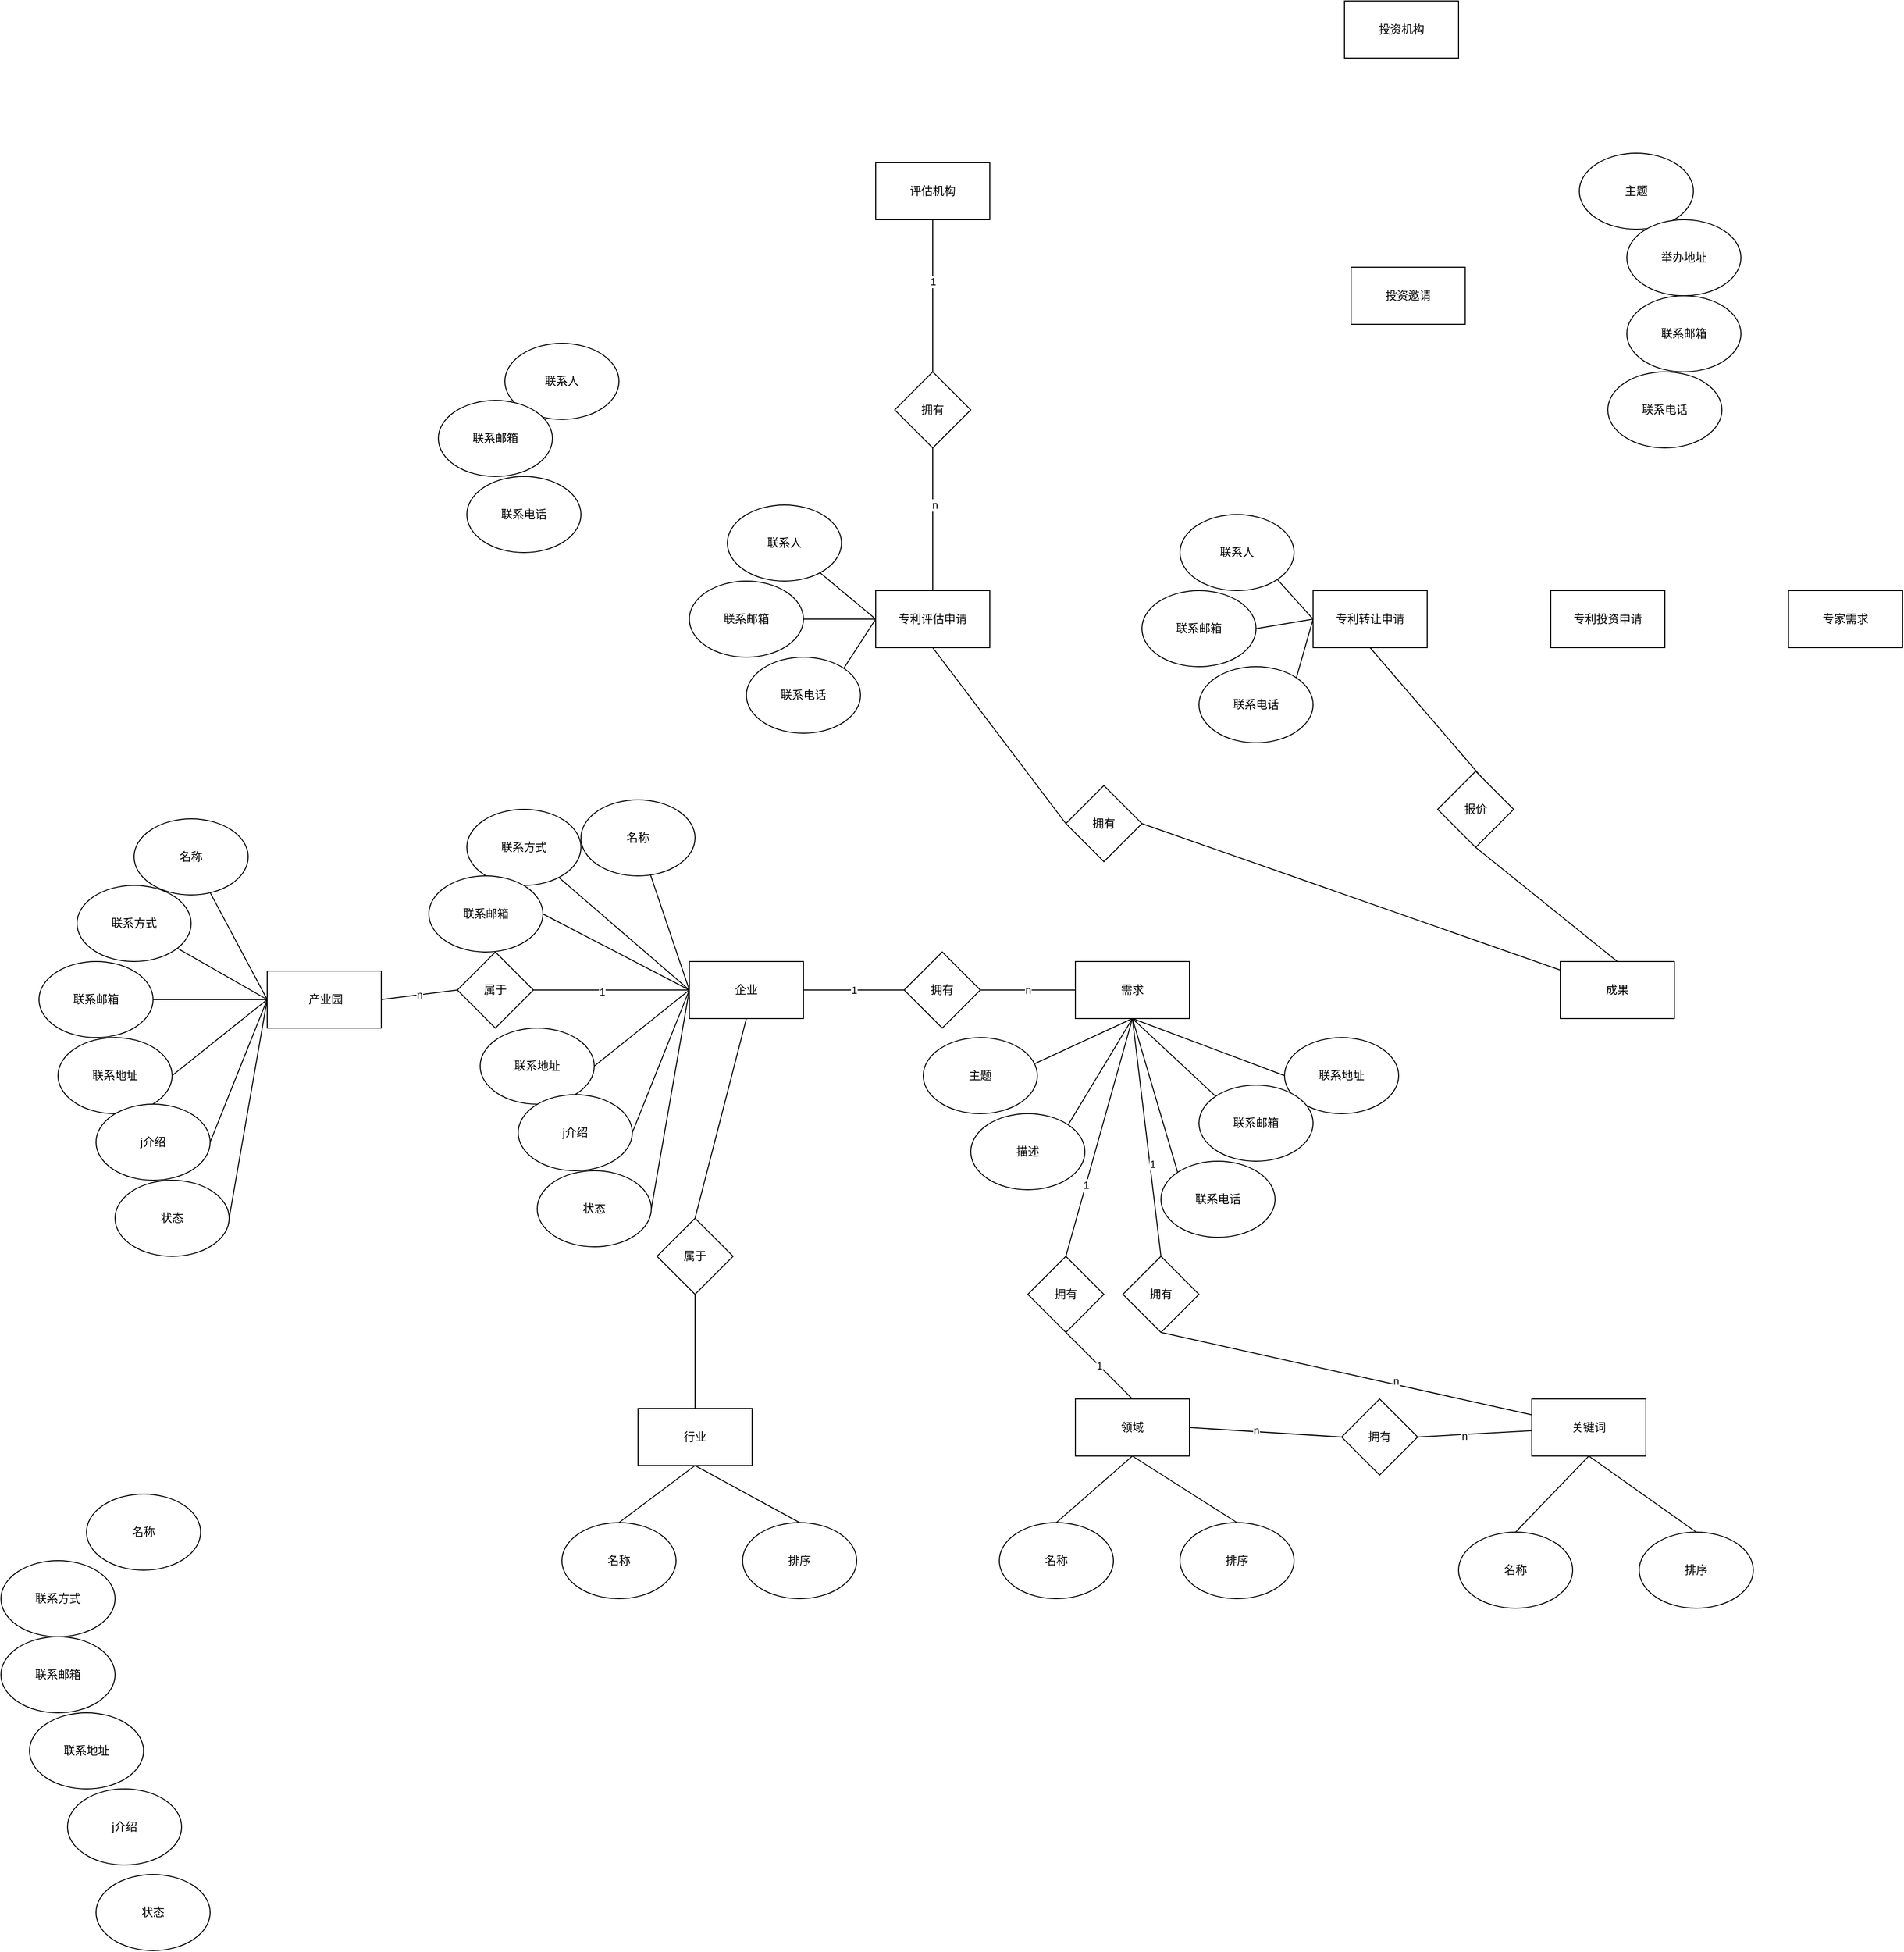 <mxfile version="14.9.8" type="github">
  <diagram id="YEA70oe7kTSdyKRm6zXA" name="Page-1">
    <mxGraphModel dx="2249" dy="1931" grid="1" gridSize="10" guides="1" tooltips="1" connect="1" arrows="1" fold="1" page="1" pageScale="1" pageWidth="827" pageHeight="1169" math="0" shadow="0">
      <root>
        <mxCell id="0" />
        <mxCell id="1" parent="0" />
        <mxCell id="uKUocHzos3Ya5gMg2su9-61" style="edgeStyle=none;rounded=0;orthogonalLoop=1;jettySize=auto;html=1;exitX=0.5;exitY=1;exitDx=0;exitDy=0;entryX=0.5;entryY=0;entryDx=0;entryDy=0;endArrow=none;endFill=0;" parent="1" source="uKUocHzos3Ya5gMg2su9-1" target="uKUocHzos3Ya5gMg2su9-60" edge="1">
          <mxGeometry relative="1" as="geometry" />
        </mxCell>
        <mxCell id="uKUocHzos3Ya5gMg2su9-64" value="1" style="edgeStyle=none;rounded=0;orthogonalLoop=1;jettySize=auto;html=1;exitX=1;exitY=0.5;exitDx=0;exitDy=0;endArrow=none;endFill=0;" parent="1" source="uKUocHzos3Ya5gMg2su9-1" target="uKUocHzos3Ya5gMg2su9-63" edge="1">
          <mxGeometry relative="1" as="geometry" />
        </mxCell>
        <mxCell id="uKUocHzos3Ya5gMg2su9-1" value="企业" style="rounded=0;whiteSpace=wrap;html=1;" parent="1" vertex="1">
          <mxGeometry x="414" y="770" width="120" height="60" as="geometry" />
        </mxCell>
        <mxCell id="uKUocHzos3Ya5gMg2su9-31" style="rounded=0;orthogonalLoop=1;jettySize=auto;html=1;exitX=0;exitY=0.5;exitDx=0;exitDy=0;endArrow=none;endFill=0;" parent="1" source="uKUocHzos3Ya5gMg2su9-2" target="uKUocHzos3Ya5gMg2su9-17" edge="1">
          <mxGeometry relative="1" as="geometry" />
        </mxCell>
        <mxCell id="uKUocHzos3Ya5gMg2su9-32" style="edgeStyle=none;rounded=0;orthogonalLoop=1;jettySize=auto;html=1;exitX=0;exitY=0.5;exitDx=0;exitDy=0;endArrow=none;endFill=0;" parent="1" source="uKUocHzos3Ya5gMg2su9-2" target="uKUocHzos3Ya5gMg2su9-18" edge="1">
          <mxGeometry relative="1" as="geometry" />
        </mxCell>
        <mxCell id="uKUocHzos3Ya5gMg2su9-33" style="edgeStyle=none;rounded=0;orthogonalLoop=1;jettySize=auto;html=1;exitX=0;exitY=0.5;exitDx=0;exitDy=0;entryX=1;entryY=0.5;entryDx=0;entryDy=0;endArrow=none;endFill=0;" parent="1" source="uKUocHzos3Ya5gMg2su9-2" target="uKUocHzos3Ya5gMg2su9-19" edge="1">
          <mxGeometry relative="1" as="geometry" />
        </mxCell>
        <mxCell id="uKUocHzos3Ya5gMg2su9-51" value="n" style="edgeStyle=none;rounded=0;orthogonalLoop=1;jettySize=auto;html=1;exitX=1;exitY=0.5;exitDx=0;exitDy=0;entryX=0;entryY=0.5;entryDx=0;entryDy=0;endArrow=none;endFill=0;" parent="1" source="uKUocHzos3Ya5gMg2su9-2" target="uKUocHzos3Ya5gMg2su9-50" edge="1">
          <mxGeometry relative="1" as="geometry" />
        </mxCell>
        <mxCell id="uKUocHzos3Ya5gMg2su9-2" value="&amp;nbsp;产业园" style="rounded=0;whiteSpace=wrap;html=1;" parent="1" vertex="1">
          <mxGeometry x="-30" y="780" width="120" height="60" as="geometry" />
        </mxCell>
        <mxCell id="uKUocHzos3Ya5gMg2su9-56" style="edgeStyle=none;rounded=0;orthogonalLoop=1;jettySize=auto;html=1;exitX=0.5;exitY=1;exitDx=0;exitDy=0;entryX=0.5;entryY=0;entryDx=0;entryDy=0;endArrow=none;endFill=0;" parent="1" source="uKUocHzos3Ya5gMg2su9-4" target="uKUocHzos3Ya5gMg2su9-54" edge="1">
          <mxGeometry relative="1" as="geometry" />
        </mxCell>
        <mxCell id="uKUocHzos3Ya5gMg2su9-4" value="行业" style="rounded=0;whiteSpace=wrap;html=1;" parent="1" vertex="1">
          <mxGeometry x="360" y="1240" width="120" height="60" as="geometry" />
        </mxCell>
        <mxCell id="uKUocHzos3Ya5gMg2su9-96" style="edgeStyle=none;rounded=0;orthogonalLoop=1;jettySize=auto;html=1;exitX=0.5;exitY=1;exitDx=0;exitDy=0;entryX=0.967;entryY=0.35;entryDx=0;entryDy=0;entryPerimeter=0;endArrow=none;endFill=0;" parent="1" source="uKUocHzos3Ya5gMg2su9-5" target="uKUocHzos3Ya5gMg2su9-85" edge="1">
          <mxGeometry relative="1" as="geometry" />
        </mxCell>
        <mxCell id="uKUocHzos3Ya5gMg2su9-103" style="edgeStyle=none;rounded=0;orthogonalLoop=1;jettySize=auto;html=1;exitX=0.5;exitY=1;exitDx=0;exitDy=0;entryX=0.5;entryY=0;entryDx=0;entryDy=0;endArrow=none;endFill=0;" parent="1" source="uKUocHzos3Ya5gMg2su9-5" target="uKUocHzos3Ya5gMg2su9-101" edge="1">
          <mxGeometry relative="1" as="geometry" />
        </mxCell>
        <mxCell id="uKUocHzos3Ya5gMg2su9-105" value="1" style="edgeLabel;html=1;align=center;verticalAlign=middle;resizable=0;points=[];" parent="uKUocHzos3Ya5gMg2su9-103" vertex="1" connectable="0">
          <mxGeometry x="0.4" relative="1" as="geometry">
            <mxPoint as="offset" />
          </mxGeometry>
        </mxCell>
        <mxCell id="uKUocHzos3Ya5gMg2su9-107" style="edgeStyle=none;rounded=0;orthogonalLoop=1;jettySize=auto;html=1;exitX=0.5;exitY=1;exitDx=0;exitDy=0;entryX=0.5;entryY=0;entryDx=0;entryDy=0;endArrow=none;endFill=0;" parent="1" source="uKUocHzos3Ya5gMg2su9-5" target="uKUocHzos3Ya5gMg2su9-106" edge="1">
          <mxGeometry relative="1" as="geometry" />
        </mxCell>
        <mxCell id="uKUocHzos3Ya5gMg2su9-111" value="1" style="edgeLabel;html=1;align=center;verticalAlign=middle;resizable=0;points=[];" parent="uKUocHzos3Ya5gMg2su9-107" vertex="1" connectable="0">
          <mxGeometry x="0.226" y="2" relative="1" as="geometry">
            <mxPoint as="offset" />
          </mxGeometry>
        </mxCell>
        <mxCell id="uKUocHzos3Ya5gMg2su9-5" value="需求" style="rounded=0;whiteSpace=wrap;html=1;" parent="1" vertex="1">
          <mxGeometry x="820" y="770" width="120" height="60" as="geometry" />
        </mxCell>
        <mxCell id="uKUocHzos3Ya5gMg2su9-126" style="edgeStyle=none;rounded=0;orthogonalLoop=1;jettySize=auto;html=1;exitX=0;exitY=0.5;exitDx=0;exitDy=0;endArrow=none;endFill=0;" parent="1" source="uKUocHzos3Ya5gMg2su9-6" target="uKUocHzos3Ya5gMg2su9-123" edge="1">
          <mxGeometry relative="1" as="geometry" />
        </mxCell>
        <mxCell id="uKUocHzos3Ya5gMg2su9-135" style="edgeStyle=none;rounded=0;orthogonalLoop=1;jettySize=auto;html=1;exitX=0.5;exitY=1;exitDx=0;exitDy=0;entryX=0;entryY=0.5;entryDx=0;entryDy=0;endArrow=none;endFill=0;" parent="1" source="uKUocHzos3Ya5gMg2su9-6" target="uKUocHzos3Ya5gMg2su9-134" edge="1">
          <mxGeometry relative="1" as="geometry" />
        </mxCell>
        <mxCell id="uKUocHzos3Ya5gMg2su9-6" value="专利评估申请" style="rounded=0;whiteSpace=wrap;html=1;" parent="1" vertex="1">
          <mxGeometry x="610" y="380" width="120" height="60" as="geometry" />
        </mxCell>
        <mxCell id="uKUocHzos3Ya5gMg2su9-78" style="edgeStyle=none;rounded=0;orthogonalLoop=1;jettySize=auto;html=1;exitX=1;exitY=0.5;exitDx=0;exitDy=0;entryX=0;entryY=0.5;entryDx=0;entryDy=0;endArrow=none;endFill=0;" parent="1" source="uKUocHzos3Ya5gMg2su9-7" target="uKUocHzos3Ya5gMg2su9-77" edge="1">
          <mxGeometry relative="1" as="geometry" />
        </mxCell>
        <mxCell id="uKUocHzos3Ya5gMg2su9-80" value="n" style="edgeLabel;html=1;align=center;verticalAlign=middle;resizable=0;points=[];" parent="uKUocHzos3Ya5gMg2su9-78" vertex="1" connectable="0">
          <mxGeometry x="-0.127" y="2" relative="1" as="geometry">
            <mxPoint as="offset" />
          </mxGeometry>
        </mxCell>
        <mxCell id="uKUocHzos3Ya5gMg2su9-7" value="领域" style="rounded=0;whiteSpace=wrap;html=1;" parent="1" vertex="1">
          <mxGeometry x="820" y="1230" width="120" height="60" as="geometry" />
        </mxCell>
        <mxCell id="uKUocHzos3Ya5gMg2su9-8" value="关键词" style="rounded=0;whiteSpace=wrap;html=1;" parent="1" vertex="1">
          <mxGeometry x="1300" y="1230" width="120" height="60" as="geometry" />
        </mxCell>
        <mxCell id="uKUocHzos3Ya5gMg2su9-9" value="成果" style="rounded=0;whiteSpace=wrap;html=1;" parent="1" vertex="1">
          <mxGeometry x="1330" y="770" width="120" height="60" as="geometry" />
        </mxCell>
        <mxCell id="vfpwjk4FEZ6oRi5jXQA5-10" style="edgeStyle=none;rounded=0;orthogonalLoop=1;jettySize=auto;html=1;exitX=0.5;exitY=1;exitDx=0;exitDy=0;entryX=0.638;entryY=0.15;entryDx=0;entryDy=0;entryPerimeter=0;endArrow=none;endFill=0;" edge="1" parent="1" source="uKUocHzos3Ya5gMg2su9-11" target="vfpwjk4FEZ6oRi5jXQA5-9">
          <mxGeometry relative="1" as="geometry" />
        </mxCell>
        <mxCell id="uKUocHzos3Ya5gMg2su9-11" value="专利转让申请" style="rounded=0;whiteSpace=wrap;html=1;" parent="1" vertex="1">
          <mxGeometry x="1070" y="380" width="120" height="60" as="geometry" />
        </mxCell>
        <mxCell id="uKUocHzos3Ya5gMg2su9-12" value="专利投资申请" style="rounded=0;whiteSpace=wrap;html=1;" parent="1" vertex="1">
          <mxGeometry x="1320" y="380" width="120" height="60" as="geometry" />
        </mxCell>
        <mxCell id="uKUocHzos3Ya5gMg2su9-13" value="专家需求" style="rounded=0;whiteSpace=wrap;html=1;" parent="1" vertex="1">
          <mxGeometry x="1570" y="380" width="120" height="60" as="geometry" />
        </mxCell>
        <mxCell id="uKUocHzos3Ya5gMg2su9-14" value="投资邀请" style="rounded=0;whiteSpace=wrap;html=1;" parent="1" vertex="1">
          <mxGeometry x="1110" y="40" width="120" height="60" as="geometry" />
        </mxCell>
        <mxCell id="uKUocHzos3Ya5gMg2su9-130" style="edgeStyle=none;rounded=0;orthogonalLoop=1;jettySize=auto;html=1;exitX=0.5;exitY=1;exitDx=0;exitDy=0;endArrow=none;endFill=0;" parent="1" source="uKUocHzos3Ya5gMg2su9-15" target="uKUocHzos3Ya5gMg2su9-129" edge="1">
          <mxGeometry relative="1" as="geometry" />
        </mxCell>
        <mxCell id="uKUocHzos3Ya5gMg2su9-132" value="1" style="edgeLabel;html=1;align=center;verticalAlign=middle;resizable=0;points=[];" parent="uKUocHzos3Ya5gMg2su9-130" vertex="1" connectable="0">
          <mxGeometry x="-0.188" relative="1" as="geometry">
            <mxPoint as="offset" />
          </mxGeometry>
        </mxCell>
        <mxCell id="uKUocHzos3Ya5gMg2su9-15" value="评估机构" style="rounded=0;whiteSpace=wrap;html=1;" parent="1" vertex="1">
          <mxGeometry x="610" y="-70" width="120" height="60" as="geometry" />
        </mxCell>
        <mxCell id="uKUocHzos3Ya5gMg2su9-16" value="投资机构" style="rounded=0;whiteSpace=wrap;html=1;" parent="1" vertex="1">
          <mxGeometry x="1103" y="-240" width="120" height="60" as="geometry" />
        </mxCell>
        <mxCell id="uKUocHzos3Ya5gMg2su9-17" value="名称" style="ellipse;whiteSpace=wrap;html=1;" parent="1" vertex="1">
          <mxGeometry x="-170" y="620" width="120" height="80" as="geometry" />
        </mxCell>
        <mxCell id="uKUocHzos3Ya5gMg2su9-18" value="联系方式" style="ellipse;whiteSpace=wrap;html=1;" parent="1" vertex="1">
          <mxGeometry x="-230" y="690" width="120" height="80" as="geometry" />
        </mxCell>
        <mxCell id="uKUocHzos3Ya5gMg2su9-19" value="联系邮箱" style="ellipse;whiteSpace=wrap;html=1;" parent="1" vertex="1">
          <mxGeometry x="-270" y="770" width="120" height="80" as="geometry" />
        </mxCell>
        <mxCell id="uKUocHzos3Ya5gMg2su9-34" style="edgeStyle=none;rounded=0;orthogonalLoop=1;jettySize=auto;html=1;exitX=1;exitY=0.5;exitDx=0;exitDy=0;entryX=0;entryY=0.5;entryDx=0;entryDy=0;endArrow=none;endFill=0;" parent="1" source="uKUocHzos3Ya5gMg2su9-20" target="uKUocHzos3Ya5gMg2su9-2" edge="1">
          <mxGeometry relative="1" as="geometry" />
        </mxCell>
        <mxCell id="uKUocHzos3Ya5gMg2su9-20" value="联系地址" style="ellipse;whiteSpace=wrap;html=1;" parent="1" vertex="1">
          <mxGeometry x="-250" y="850" width="120" height="80" as="geometry" />
        </mxCell>
        <mxCell id="uKUocHzos3Ya5gMg2su9-35" style="edgeStyle=none;rounded=0;orthogonalLoop=1;jettySize=auto;html=1;exitX=1;exitY=0.5;exitDx=0;exitDy=0;entryX=0;entryY=0.5;entryDx=0;entryDy=0;endArrow=none;endFill=0;" parent="1" source="uKUocHzos3Ya5gMg2su9-21" target="uKUocHzos3Ya5gMg2su9-2" edge="1">
          <mxGeometry relative="1" as="geometry" />
        </mxCell>
        <mxCell id="uKUocHzos3Ya5gMg2su9-21" value="j介绍" style="ellipse;whiteSpace=wrap;html=1;" parent="1" vertex="1">
          <mxGeometry x="-210" y="920" width="120" height="80" as="geometry" />
        </mxCell>
        <mxCell id="uKUocHzos3Ya5gMg2su9-37" style="edgeStyle=none;rounded=0;orthogonalLoop=1;jettySize=auto;html=1;exitX=1;exitY=0.5;exitDx=0;exitDy=0;entryX=0;entryY=0.5;entryDx=0;entryDy=0;endArrow=none;endFill=0;" parent="1" source="uKUocHzos3Ya5gMg2su9-22" target="uKUocHzos3Ya5gMg2su9-2" edge="1">
          <mxGeometry relative="1" as="geometry" />
        </mxCell>
        <mxCell id="uKUocHzos3Ya5gMg2su9-22" value="状态" style="ellipse;whiteSpace=wrap;html=1;" parent="1" vertex="1">
          <mxGeometry x="-190" y="1000" width="120" height="80" as="geometry" />
        </mxCell>
        <mxCell id="uKUocHzos3Ya5gMg2su9-24" value="名称" style="ellipse;whiteSpace=wrap;html=1;" parent="1" vertex="1">
          <mxGeometry x="-220" y="1330" width="120" height="80" as="geometry" />
        </mxCell>
        <mxCell id="uKUocHzos3Ya5gMg2su9-25" value="联系方式" style="ellipse;whiteSpace=wrap;html=1;" parent="1" vertex="1">
          <mxGeometry x="-310" y="1400" width="120" height="80" as="geometry" />
        </mxCell>
        <mxCell id="uKUocHzos3Ya5gMg2su9-26" value="联系邮箱" style="ellipse;whiteSpace=wrap;html=1;" parent="1" vertex="1">
          <mxGeometry x="-310" y="1480" width="120" height="80" as="geometry" />
        </mxCell>
        <mxCell id="uKUocHzos3Ya5gMg2su9-27" value="联系地址" style="ellipse;whiteSpace=wrap;html=1;" parent="1" vertex="1">
          <mxGeometry x="-280" y="1560" width="120" height="80" as="geometry" />
        </mxCell>
        <mxCell id="uKUocHzos3Ya5gMg2su9-28" value="j介绍" style="ellipse;whiteSpace=wrap;html=1;" parent="1" vertex="1">
          <mxGeometry x="-240" y="1640" width="120" height="80" as="geometry" />
        </mxCell>
        <mxCell id="uKUocHzos3Ya5gMg2su9-29" value="状态" style="ellipse;whiteSpace=wrap;html=1;" parent="1" vertex="1">
          <mxGeometry x="-210" y="1730" width="120" height="80" as="geometry" />
        </mxCell>
        <mxCell id="uKUocHzos3Ya5gMg2su9-38" style="rounded=0;orthogonalLoop=1;jettySize=auto;html=1;exitX=0;exitY=0.5;exitDx=0;exitDy=0;endArrow=none;endFill=0;" parent="1" target="uKUocHzos3Ya5gMg2su9-41" edge="1">
          <mxGeometry relative="1" as="geometry">
            <mxPoint x="414" y="800" as="sourcePoint" />
          </mxGeometry>
        </mxCell>
        <mxCell id="uKUocHzos3Ya5gMg2su9-39" style="edgeStyle=none;rounded=0;orthogonalLoop=1;jettySize=auto;html=1;exitX=0;exitY=0.5;exitDx=0;exitDy=0;endArrow=none;endFill=0;" parent="1" target="uKUocHzos3Ya5gMg2su9-42" edge="1">
          <mxGeometry relative="1" as="geometry">
            <mxPoint x="414" y="800" as="sourcePoint" />
          </mxGeometry>
        </mxCell>
        <mxCell id="uKUocHzos3Ya5gMg2su9-40" style="edgeStyle=none;rounded=0;orthogonalLoop=1;jettySize=auto;html=1;exitX=0;exitY=0.5;exitDx=0;exitDy=0;entryX=1;entryY=0.5;entryDx=0;entryDy=0;endArrow=none;endFill=0;" parent="1" target="uKUocHzos3Ya5gMg2su9-43" edge="1">
          <mxGeometry relative="1" as="geometry">
            <mxPoint x="414" y="800" as="sourcePoint" />
          </mxGeometry>
        </mxCell>
        <mxCell id="uKUocHzos3Ya5gMg2su9-41" value="名称" style="ellipse;whiteSpace=wrap;html=1;" parent="1" vertex="1">
          <mxGeometry x="300" y="600" width="120" height="80" as="geometry" />
        </mxCell>
        <mxCell id="uKUocHzos3Ya5gMg2su9-42" value="联系方式" style="ellipse;whiteSpace=wrap;html=1;" parent="1" vertex="1">
          <mxGeometry x="180" y="610" width="120" height="80" as="geometry" />
        </mxCell>
        <mxCell id="uKUocHzos3Ya5gMg2su9-43" value="联系邮箱" style="ellipse;whiteSpace=wrap;html=1;" parent="1" vertex="1">
          <mxGeometry x="140" y="680" width="120" height="80" as="geometry" />
        </mxCell>
        <mxCell id="uKUocHzos3Ya5gMg2su9-44" style="edgeStyle=none;rounded=0;orthogonalLoop=1;jettySize=auto;html=1;exitX=1;exitY=0.5;exitDx=0;exitDy=0;entryX=0;entryY=0.5;entryDx=0;entryDy=0;endArrow=none;endFill=0;" parent="1" source="uKUocHzos3Ya5gMg2su9-45" edge="1">
          <mxGeometry relative="1" as="geometry">
            <mxPoint x="414" y="800" as="targetPoint" />
          </mxGeometry>
        </mxCell>
        <mxCell id="uKUocHzos3Ya5gMg2su9-45" value="联系地址" style="ellipse;whiteSpace=wrap;html=1;" parent="1" vertex="1">
          <mxGeometry x="194" y="840" width="120" height="80" as="geometry" />
        </mxCell>
        <mxCell id="uKUocHzos3Ya5gMg2su9-46" style="edgeStyle=none;rounded=0;orthogonalLoop=1;jettySize=auto;html=1;exitX=1;exitY=0.5;exitDx=0;exitDy=0;entryX=0;entryY=0.5;entryDx=0;entryDy=0;endArrow=none;endFill=0;" parent="1" source="uKUocHzos3Ya5gMg2su9-47" edge="1">
          <mxGeometry relative="1" as="geometry">
            <mxPoint x="414" y="800" as="targetPoint" />
          </mxGeometry>
        </mxCell>
        <mxCell id="uKUocHzos3Ya5gMg2su9-47" value="j介绍" style="ellipse;whiteSpace=wrap;html=1;" parent="1" vertex="1">
          <mxGeometry x="234" y="910" width="120" height="80" as="geometry" />
        </mxCell>
        <mxCell id="uKUocHzos3Ya5gMg2su9-48" style="edgeStyle=none;rounded=0;orthogonalLoop=1;jettySize=auto;html=1;exitX=1;exitY=0.5;exitDx=0;exitDy=0;entryX=0;entryY=0.5;entryDx=0;entryDy=0;endArrow=none;endFill=0;" parent="1" source="uKUocHzos3Ya5gMg2su9-49" edge="1">
          <mxGeometry relative="1" as="geometry">
            <mxPoint x="414" y="800" as="targetPoint" />
          </mxGeometry>
        </mxCell>
        <mxCell id="uKUocHzos3Ya5gMg2su9-49" value="状态" style="ellipse;whiteSpace=wrap;html=1;" parent="1" vertex="1">
          <mxGeometry x="254" y="990" width="120" height="80" as="geometry" />
        </mxCell>
        <mxCell id="uKUocHzos3Ya5gMg2su9-52" style="edgeStyle=none;rounded=0;orthogonalLoop=1;jettySize=auto;html=1;exitX=1;exitY=0.5;exitDx=0;exitDy=0;entryX=0;entryY=0.5;entryDx=0;entryDy=0;endArrow=none;endFill=0;" parent="1" source="uKUocHzos3Ya5gMg2su9-50" target="uKUocHzos3Ya5gMg2su9-1" edge="1">
          <mxGeometry relative="1" as="geometry" />
        </mxCell>
        <mxCell id="uKUocHzos3Ya5gMg2su9-53" value="1" style="edgeLabel;html=1;align=center;verticalAlign=middle;resizable=0;points=[];" parent="uKUocHzos3Ya5gMg2su9-52" vertex="1" connectable="0">
          <mxGeometry x="-0.122" y="-2" relative="1" as="geometry">
            <mxPoint as="offset" />
          </mxGeometry>
        </mxCell>
        <mxCell id="uKUocHzos3Ya5gMg2su9-50" value="属于" style="rhombus;whiteSpace=wrap;html=1;" parent="1" vertex="1">
          <mxGeometry x="170" y="760" width="80" height="80" as="geometry" />
        </mxCell>
        <mxCell id="uKUocHzos3Ya5gMg2su9-54" value="名称" style="ellipse;whiteSpace=wrap;html=1;" parent="1" vertex="1">
          <mxGeometry x="280" y="1360" width="120" height="80" as="geometry" />
        </mxCell>
        <mxCell id="uKUocHzos3Ya5gMg2su9-58" style="edgeStyle=none;rounded=0;orthogonalLoop=1;jettySize=auto;html=1;exitX=0.5;exitY=0;exitDx=0;exitDy=0;entryX=0.5;entryY=1;entryDx=0;entryDy=0;endArrow=none;endFill=0;" parent="1" source="uKUocHzos3Ya5gMg2su9-55" target="uKUocHzos3Ya5gMg2su9-4" edge="1">
          <mxGeometry relative="1" as="geometry" />
        </mxCell>
        <mxCell id="uKUocHzos3Ya5gMg2su9-55" value="排序" style="ellipse;whiteSpace=wrap;html=1;" parent="1" vertex="1">
          <mxGeometry x="470" y="1360" width="120" height="80" as="geometry" />
        </mxCell>
        <mxCell id="uKUocHzos3Ya5gMg2su9-62" style="edgeStyle=none;rounded=0;orthogonalLoop=1;jettySize=auto;html=1;exitX=0.5;exitY=1;exitDx=0;exitDy=0;entryX=0.5;entryY=0;entryDx=0;entryDy=0;endArrow=none;endFill=0;" parent="1" source="uKUocHzos3Ya5gMg2su9-60" target="uKUocHzos3Ya5gMg2su9-4" edge="1">
          <mxGeometry relative="1" as="geometry" />
        </mxCell>
        <mxCell id="uKUocHzos3Ya5gMg2su9-60" value="属于" style="rhombus;whiteSpace=wrap;html=1;" parent="1" vertex="1">
          <mxGeometry x="380" y="1040" width="80" height="80" as="geometry" />
        </mxCell>
        <mxCell id="uKUocHzos3Ya5gMg2su9-65" value="n" style="edgeStyle=none;rounded=0;orthogonalLoop=1;jettySize=auto;html=1;exitX=1;exitY=0.5;exitDx=0;exitDy=0;entryX=0;entryY=0.5;entryDx=0;entryDy=0;endArrow=none;endFill=0;" parent="1" source="uKUocHzos3Ya5gMg2su9-63" target="uKUocHzos3Ya5gMg2su9-5" edge="1">
          <mxGeometry relative="1" as="geometry" />
        </mxCell>
        <mxCell id="uKUocHzos3Ya5gMg2su9-63" value="拥有" style="rhombus;whiteSpace=wrap;html=1;" parent="1" vertex="1">
          <mxGeometry x="640" y="760" width="80" height="80" as="geometry" />
        </mxCell>
        <mxCell id="uKUocHzos3Ya5gMg2su9-67" style="edgeStyle=none;rounded=0;orthogonalLoop=1;jettySize=auto;html=1;entryX=0.5;entryY=0;entryDx=0;entryDy=0;endArrow=none;endFill=0;exitX=0.5;exitY=1;exitDx=0;exitDy=0;" parent="1" source="uKUocHzos3Ya5gMg2su9-7" target="uKUocHzos3Ya5gMg2su9-68" edge="1">
          <mxGeometry relative="1" as="geometry">
            <mxPoint x="880" y="1300" as="sourcePoint" />
          </mxGeometry>
        </mxCell>
        <mxCell id="uKUocHzos3Ya5gMg2su9-68" value="名称" style="ellipse;whiteSpace=wrap;html=1;" parent="1" vertex="1">
          <mxGeometry x="740" y="1360" width="120" height="80" as="geometry" />
        </mxCell>
        <mxCell id="uKUocHzos3Ya5gMg2su9-69" style="edgeStyle=none;rounded=0;orthogonalLoop=1;jettySize=auto;html=1;exitX=0.5;exitY=0;exitDx=0;exitDy=0;endArrow=none;endFill=0;entryX=0.5;entryY=1;entryDx=0;entryDy=0;" parent="1" source="uKUocHzos3Ya5gMg2su9-70" target="uKUocHzos3Ya5gMg2su9-7" edge="1">
          <mxGeometry relative="1" as="geometry">
            <mxPoint x="880" y="1300" as="targetPoint" />
          </mxGeometry>
        </mxCell>
        <mxCell id="uKUocHzos3Ya5gMg2su9-70" value="排序" style="ellipse;whiteSpace=wrap;html=1;" parent="1" vertex="1">
          <mxGeometry x="930" y="1360" width="120" height="80" as="geometry" />
        </mxCell>
        <mxCell id="uKUocHzos3Ya5gMg2su9-75" style="edgeStyle=none;rounded=0;orthogonalLoop=1;jettySize=auto;html=1;exitX=0.5;exitY=0;exitDx=0;exitDy=0;entryX=0.5;entryY=1;entryDx=0;entryDy=0;endArrow=none;endFill=0;" parent="1" source="uKUocHzos3Ya5gMg2su9-72" target="uKUocHzos3Ya5gMg2su9-8" edge="1">
          <mxGeometry relative="1" as="geometry" />
        </mxCell>
        <mxCell id="uKUocHzos3Ya5gMg2su9-72" value="名称" style="ellipse;whiteSpace=wrap;html=1;" parent="1" vertex="1">
          <mxGeometry x="1223" y="1370" width="120" height="80" as="geometry" />
        </mxCell>
        <mxCell id="uKUocHzos3Ya5gMg2su9-76" style="edgeStyle=none;rounded=0;orthogonalLoop=1;jettySize=auto;html=1;exitX=0.5;exitY=0;exitDx=0;exitDy=0;endArrow=none;endFill=0;" parent="1" source="uKUocHzos3Ya5gMg2su9-73" edge="1">
          <mxGeometry relative="1" as="geometry">
            <mxPoint x="1360" y="1290" as="targetPoint" />
          </mxGeometry>
        </mxCell>
        <mxCell id="uKUocHzos3Ya5gMg2su9-73" value="排序" style="ellipse;whiteSpace=wrap;html=1;" parent="1" vertex="1">
          <mxGeometry x="1413" y="1370" width="120" height="80" as="geometry" />
        </mxCell>
        <mxCell id="uKUocHzos3Ya5gMg2su9-79" style="edgeStyle=none;rounded=0;orthogonalLoop=1;jettySize=auto;html=1;exitX=1;exitY=0.5;exitDx=0;exitDy=0;endArrow=none;endFill=0;" parent="1" source="uKUocHzos3Ya5gMg2su9-77" target="uKUocHzos3Ya5gMg2su9-8" edge="1">
          <mxGeometry relative="1" as="geometry" />
        </mxCell>
        <mxCell id="uKUocHzos3Ya5gMg2su9-83" value="n" style="edgeLabel;html=1;align=center;verticalAlign=middle;resizable=0;points=[];" parent="uKUocHzos3Ya5gMg2su9-79" vertex="1" connectable="0">
          <mxGeometry x="-0.184" y="-1" relative="1" as="geometry">
            <mxPoint as="offset" />
          </mxGeometry>
        </mxCell>
        <mxCell id="uKUocHzos3Ya5gMg2su9-77" value="拥有" style="rhombus;whiteSpace=wrap;html=1;" parent="1" vertex="1">
          <mxGeometry x="1100" y="1230" width="80" height="80" as="geometry" />
        </mxCell>
        <mxCell id="uKUocHzos3Ya5gMg2su9-85" value="主题" style="ellipse;whiteSpace=wrap;html=1;" parent="1" vertex="1">
          <mxGeometry x="660" y="850" width="120" height="80" as="geometry" />
        </mxCell>
        <mxCell id="uKUocHzos3Ya5gMg2su9-97" style="edgeStyle=none;rounded=0;orthogonalLoop=1;jettySize=auto;html=1;exitX=1;exitY=0;exitDx=0;exitDy=0;endArrow=none;endFill=0;" parent="1" source="uKUocHzos3Ya5gMg2su9-86" edge="1">
          <mxGeometry relative="1" as="geometry">
            <mxPoint x="880" y="830" as="targetPoint" />
          </mxGeometry>
        </mxCell>
        <mxCell id="uKUocHzos3Ya5gMg2su9-86" value="描述" style="ellipse;whiteSpace=wrap;html=1;" parent="1" vertex="1">
          <mxGeometry x="710" y="930" width="120" height="80" as="geometry" />
        </mxCell>
        <mxCell id="uKUocHzos3Ya5gMg2su9-100" style="edgeStyle=none;rounded=0;orthogonalLoop=1;jettySize=auto;html=1;exitX=0;exitY=0.5;exitDx=0;exitDy=0;endArrow=none;endFill=0;" parent="1" source="uKUocHzos3Ya5gMg2su9-88" edge="1">
          <mxGeometry relative="1" as="geometry">
            <mxPoint x="880" y="830" as="targetPoint" />
          </mxGeometry>
        </mxCell>
        <mxCell id="uKUocHzos3Ya5gMg2su9-88" value="联系地址" style="ellipse;whiteSpace=wrap;html=1;" parent="1" vertex="1">
          <mxGeometry x="1040" y="850" width="120" height="80" as="geometry" />
        </mxCell>
        <mxCell id="uKUocHzos3Ya5gMg2su9-99" style="edgeStyle=none;rounded=0;orthogonalLoop=1;jettySize=auto;html=1;exitX=0;exitY=0;exitDx=0;exitDy=0;endArrow=none;endFill=0;" parent="1" source="uKUocHzos3Ya5gMg2su9-89" edge="1">
          <mxGeometry relative="1" as="geometry">
            <mxPoint x="880" y="830" as="targetPoint" />
          </mxGeometry>
        </mxCell>
        <mxCell id="uKUocHzos3Ya5gMg2su9-89" value="联系邮箱" style="ellipse;whiteSpace=wrap;html=1;" parent="1" vertex="1">
          <mxGeometry x="950" y="900" width="120" height="80" as="geometry" />
        </mxCell>
        <mxCell id="uKUocHzos3Ya5gMg2su9-98" style="edgeStyle=none;rounded=0;orthogonalLoop=1;jettySize=auto;html=1;exitX=0;exitY=0;exitDx=0;exitDy=0;endArrow=none;endFill=0;" parent="1" source="uKUocHzos3Ya5gMg2su9-90" edge="1">
          <mxGeometry relative="1" as="geometry">
            <mxPoint x="880" y="830" as="targetPoint" />
          </mxGeometry>
        </mxCell>
        <mxCell id="uKUocHzos3Ya5gMg2su9-90" value="联系电话" style="ellipse;whiteSpace=wrap;html=1;" parent="1" vertex="1">
          <mxGeometry x="910" y="980" width="120" height="80" as="geometry" />
        </mxCell>
        <mxCell id="uKUocHzos3Ya5gMg2su9-104" value="1" style="edgeStyle=none;rounded=0;orthogonalLoop=1;jettySize=auto;html=1;exitX=0.5;exitY=1;exitDx=0;exitDy=0;entryX=0.5;entryY=0;entryDx=0;entryDy=0;endArrow=none;endFill=0;" parent="1" source="uKUocHzos3Ya5gMg2su9-101" target="uKUocHzos3Ya5gMg2su9-7" edge="1">
          <mxGeometry relative="1" as="geometry" />
        </mxCell>
        <mxCell id="uKUocHzos3Ya5gMg2su9-101" value="拥有" style="rhombus;whiteSpace=wrap;html=1;" parent="1" vertex="1">
          <mxGeometry x="770" y="1080" width="80" height="80" as="geometry" />
        </mxCell>
        <mxCell id="uKUocHzos3Ya5gMg2su9-109" style="edgeStyle=none;rounded=0;orthogonalLoop=1;jettySize=auto;html=1;exitX=0.5;exitY=1;exitDx=0;exitDy=0;endArrow=none;endFill=0;" parent="1" source="uKUocHzos3Ya5gMg2su9-106" target="uKUocHzos3Ya5gMg2su9-8" edge="1">
          <mxGeometry relative="1" as="geometry" />
        </mxCell>
        <mxCell id="uKUocHzos3Ya5gMg2su9-110" value="n" style="edgeLabel;html=1;align=center;verticalAlign=middle;resizable=0;points=[];" parent="uKUocHzos3Ya5gMg2su9-109" vertex="1" connectable="0">
          <mxGeometry x="0.262" y="4" relative="1" as="geometry">
            <mxPoint as="offset" />
          </mxGeometry>
        </mxCell>
        <mxCell id="uKUocHzos3Ya5gMg2su9-106" value="拥有" style="rhombus;whiteSpace=wrap;html=1;" parent="1" vertex="1">
          <mxGeometry x="870" y="1080" width="80" height="80" as="geometry" />
        </mxCell>
        <mxCell id="uKUocHzos3Ya5gMg2su9-114" value="主题" style="ellipse;whiteSpace=wrap;html=1;" parent="1" vertex="1">
          <mxGeometry x="1350" y="-80" width="120" height="80" as="geometry" />
        </mxCell>
        <mxCell id="uKUocHzos3Ya5gMg2su9-116" value="联系人" style="ellipse;whiteSpace=wrap;html=1;" parent="1" vertex="1">
          <mxGeometry x="220" y="120" width="120" height="80" as="geometry" />
        </mxCell>
        <mxCell id="uKUocHzos3Ya5gMg2su9-117" value="联系邮箱" style="ellipse;whiteSpace=wrap;html=1;" parent="1" vertex="1">
          <mxGeometry x="150" y="180" width="120" height="80" as="geometry" />
        </mxCell>
        <mxCell id="uKUocHzos3Ya5gMg2su9-118" value="联系电话" style="ellipse;whiteSpace=wrap;html=1;" parent="1" vertex="1">
          <mxGeometry x="180" y="260" width="120" height="80" as="geometry" />
        </mxCell>
        <mxCell id="uKUocHzos3Ya5gMg2su9-119" value="举办地址" style="ellipse;whiteSpace=wrap;html=1;" parent="1" vertex="1">
          <mxGeometry x="1400" y="-10" width="120" height="80" as="geometry" />
        </mxCell>
        <mxCell id="uKUocHzos3Ya5gMg2su9-120" value="联系邮箱" style="ellipse;whiteSpace=wrap;html=1;" parent="1" vertex="1">
          <mxGeometry x="1400" y="70" width="120" height="80" as="geometry" />
        </mxCell>
        <mxCell id="uKUocHzos3Ya5gMg2su9-121" value="联系电话" style="ellipse;whiteSpace=wrap;html=1;" parent="1" vertex="1">
          <mxGeometry x="1380" y="150" width="120" height="80" as="geometry" />
        </mxCell>
        <mxCell id="uKUocHzos3Ya5gMg2su9-123" value="联系人" style="ellipse;whiteSpace=wrap;html=1;" parent="1" vertex="1">
          <mxGeometry x="454" y="290" width="120" height="80" as="geometry" />
        </mxCell>
        <mxCell id="uKUocHzos3Ya5gMg2su9-127" style="edgeStyle=none;rounded=0;orthogonalLoop=1;jettySize=auto;html=1;exitX=1;exitY=0.5;exitDx=0;exitDy=0;entryX=0;entryY=0.5;entryDx=0;entryDy=0;endArrow=none;endFill=0;" parent="1" source="uKUocHzos3Ya5gMg2su9-124" target="uKUocHzos3Ya5gMg2su9-6" edge="1">
          <mxGeometry relative="1" as="geometry" />
        </mxCell>
        <mxCell id="uKUocHzos3Ya5gMg2su9-124" value="联系邮箱" style="ellipse;whiteSpace=wrap;html=1;" parent="1" vertex="1">
          <mxGeometry x="414" y="370" width="120" height="80" as="geometry" />
        </mxCell>
        <mxCell id="uKUocHzos3Ya5gMg2su9-128" style="edgeStyle=none;rounded=0;orthogonalLoop=1;jettySize=auto;html=1;exitX=1;exitY=0;exitDx=0;exitDy=0;endArrow=none;endFill=0;entryX=0;entryY=0.5;entryDx=0;entryDy=0;" parent="1" source="uKUocHzos3Ya5gMg2su9-125" target="uKUocHzos3Ya5gMg2su9-6" edge="1">
          <mxGeometry relative="1" as="geometry">
            <mxPoint x="540" y="410" as="targetPoint" />
          </mxGeometry>
        </mxCell>
        <mxCell id="uKUocHzos3Ya5gMg2su9-125" value="联系电话" style="ellipse;whiteSpace=wrap;html=1;" parent="1" vertex="1">
          <mxGeometry x="474" y="450" width="120" height="80" as="geometry" />
        </mxCell>
        <mxCell id="uKUocHzos3Ya5gMg2su9-131" style="edgeStyle=none;rounded=0;orthogonalLoop=1;jettySize=auto;html=1;exitX=0.5;exitY=1;exitDx=0;exitDy=0;entryX=0.5;entryY=0;entryDx=0;entryDy=0;endArrow=none;endFill=0;" parent="1" source="uKUocHzos3Ya5gMg2su9-129" target="uKUocHzos3Ya5gMg2su9-6" edge="1">
          <mxGeometry relative="1" as="geometry" />
        </mxCell>
        <mxCell id="uKUocHzos3Ya5gMg2su9-133" value="n" style="edgeLabel;html=1;align=center;verticalAlign=middle;resizable=0;points=[];" parent="uKUocHzos3Ya5gMg2su9-131" vertex="1" connectable="0">
          <mxGeometry x="-0.199" y="2" relative="1" as="geometry">
            <mxPoint as="offset" />
          </mxGeometry>
        </mxCell>
        <mxCell id="uKUocHzos3Ya5gMg2su9-129" value="拥有" style="rhombus;whiteSpace=wrap;html=1;" parent="1" vertex="1">
          <mxGeometry x="630" y="150" width="80" height="80" as="geometry" />
        </mxCell>
        <mxCell id="uKUocHzos3Ya5gMg2su9-136" style="edgeStyle=none;rounded=0;orthogonalLoop=1;jettySize=auto;html=1;exitX=1;exitY=0.5;exitDx=0;exitDy=0;endArrow=none;endFill=0;" parent="1" source="uKUocHzos3Ya5gMg2su9-134" target="uKUocHzos3Ya5gMg2su9-9" edge="1">
          <mxGeometry relative="1" as="geometry" />
        </mxCell>
        <mxCell id="uKUocHzos3Ya5gMg2su9-134" value="拥有" style="rhombus;whiteSpace=wrap;html=1;" parent="1" vertex="1">
          <mxGeometry x="810" y="585" width="80" height="80" as="geometry" />
        </mxCell>
        <mxCell id="vfpwjk4FEZ6oRi5jXQA5-5" style="rounded=0;orthogonalLoop=1;jettySize=auto;html=1;exitX=1;exitY=1;exitDx=0;exitDy=0;endArrow=none;endFill=0;entryX=0;entryY=0.5;entryDx=0;entryDy=0;" edge="1" parent="1" source="vfpwjk4FEZ6oRi5jXQA5-1" target="uKUocHzos3Ya5gMg2su9-11">
          <mxGeometry relative="1" as="geometry" />
        </mxCell>
        <mxCell id="vfpwjk4FEZ6oRi5jXQA5-1" value="联系人" style="ellipse;whiteSpace=wrap;html=1;" vertex="1" parent="1">
          <mxGeometry x="930" y="300" width="120" height="80" as="geometry" />
        </mxCell>
        <mxCell id="vfpwjk4FEZ6oRi5jXQA5-6" style="edgeStyle=none;rounded=0;orthogonalLoop=1;jettySize=auto;html=1;exitX=1;exitY=0.5;exitDx=0;exitDy=0;endArrow=none;endFill=0;" edge="1" parent="1" source="vfpwjk4FEZ6oRi5jXQA5-2">
          <mxGeometry relative="1" as="geometry">
            <mxPoint x="1070" y="410" as="targetPoint" />
          </mxGeometry>
        </mxCell>
        <mxCell id="vfpwjk4FEZ6oRi5jXQA5-2" value="联系邮箱" style="ellipse;whiteSpace=wrap;html=1;" vertex="1" parent="1">
          <mxGeometry x="890" y="380" width="120" height="80" as="geometry" />
        </mxCell>
        <mxCell id="vfpwjk4FEZ6oRi5jXQA5-7" style="edgeStyle=none;rounded=0;orthogonalLoop=1;jettySize=auto;html=1;exitX=1;exitY=0;exitDx=0;exitDy=0;endArrow=none;endFill=0;" edge="1" parent="1" source="vfpwjk4FEZ6oRi5jXQA5-3">
          <mxGeometry relative="1" as="geometry">
            <mxPoint x="1070" y="410" as="targetPoint" />
          </mxGeometry>
        </mxCell>
        <mxCell id="vfpwjk4FEZ6oRi5jXQA5-3" value="联系电话" style="ellipse;whiteSpace=wrap;html=1;" vertex="1" parent="1">
          <mxGeometry x="950" y="460" width="120" height="80" as="geometry" />
        </mxCell>
        <mxCell id="vfpwjk4FEZ6oRi5jXQA5-12" style="edgeStyle=none;rounded=0;orthogonalLoop=1;jettySize=auto;html=1;exitX=0.5;exitY=1;exitDx=0;exitDy=0;entryX=0.5;entryY=0;entryDx=0;entryDy=0;endArrow=none;endFill=0;" edge="1" parent="1" source="vfpwjk4FEZ6oRi5jXQA5-9" target="uKUocHzos3Ya5gMg2su9-9">
          <mxGeometry relative="1" as="geometry" />
        </mxCell>
        <mxCell id="vfpwjk4FEZ6oRi5jXQA5-9" value="报价" style="rhombus;whiteSpace=wrap;html=1;" vertex="1" parent="1">
          <mxGeometry x="1201" y="570" width="80" height="80" as="geometry" />
        </mxCell>
      </root>
    </mxGraphModel>
  </diagram>
</mxfile>
